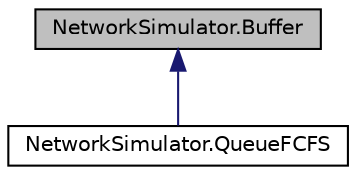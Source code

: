 digraph "NetworkSimulator.Buffer"
{
  edge [fontname="Helvetica",fontsize="10",labelfontname="Helvetica",labelfontsize="10"];
  node [fontname="Helvetica",fontsize="10",shape=record];
  Node1 [label="NetworkSimulator.Buffer",height=0.2,width=0.4,color="black", fillcolor="grey75", style="filled", fontcolor="black"];
  Node1 -> Node2 [dir="back",color="midnightblue",fontsize="10",style="solid",fontname="Helvetica"];
  Node2 [label="NetworkSimulator.QueueFCFS",height=0.2,width=0.4,color="black", fillcolor="white", style="filled",URL="$class_network_simulator_1_1_queue_f_c_f_s.html"];
}

